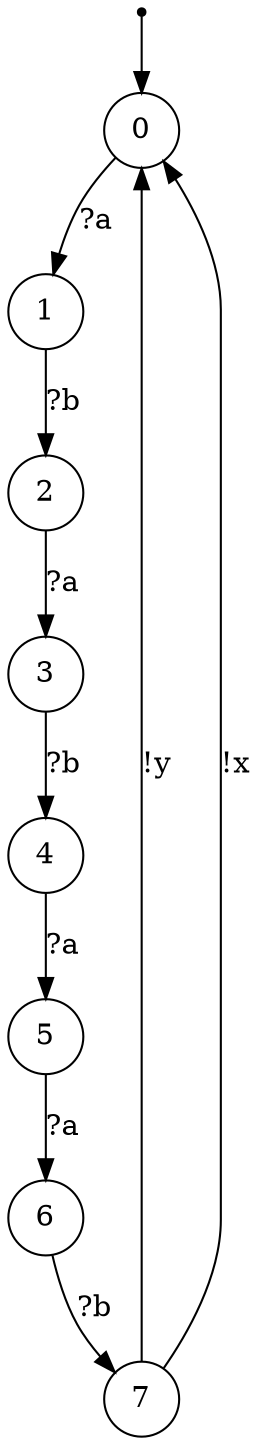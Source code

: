 digraph {
 node [shape=point] ENTRY
 node [shape=circle]
 ENTRY -> 0
0 -> 1 [label="?a"]
1 -> 2 [label="?b"]
2 -> 3 [label="?a"]
3 -> 4 [label="?b"]
4 -> 5 [label="?a"]
5 -> 6 [label="?a"]
6 -> 7 [label="?b"]
7 -> 0 [label="!y"]
7 -> 0 [label="!x"]
}